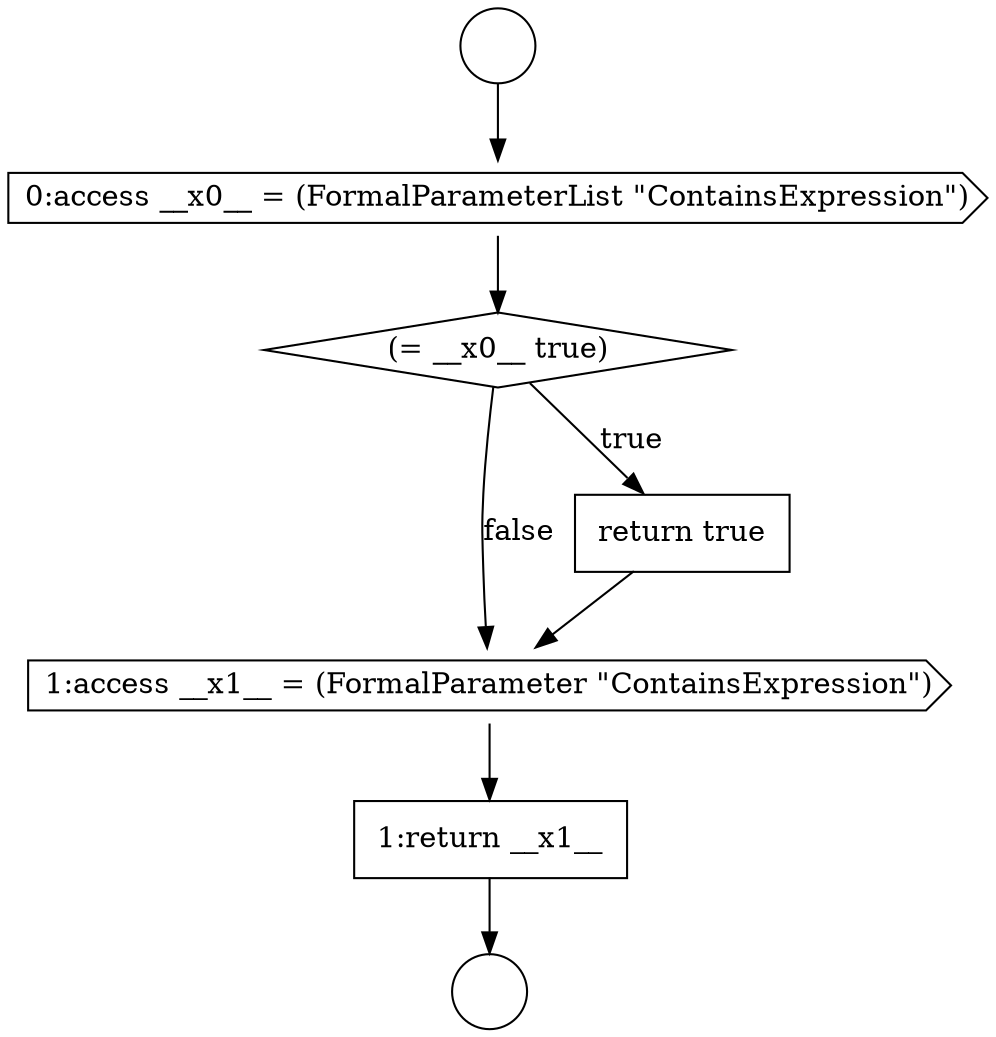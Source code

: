 digraph {
  node7716 [shape=cds, label=<<font color="black">0:access __x0__ = (FormalParameterList &quot;ContainsExpression&quot;)</font>> color="black" fillcolor="white" style=filled]
  node7717 [shape=diamond, label=<<font color="black">(= __x0__ true)</font>> color="black" fillcolor="white" style=filled]
  node7714 [shape=circle label=" " color="black" fillcolor="white" style=filled]
  node7719 [shape=cds, label=<<font color="black">1:access __x1__ = (FormalParameter &quot;ContainsExpression&quot;)</font>> color="black" fillcolor="white" style=filled]
  node7718 [shape=none, margin=0, label=<<font color="black">
    <table border="0" cellborder="1" cellspacing="0" cellpadding="10">
      <tr><td align="left">return true</td></tr>
    </table>
  </font>> color="black" fillcolor="white" style=filled]
  node7720 [shape=none, margin=0, label=<<font color="black">
    <table border="0" cellborder="1" cellspacing="0" cellpadding="10">
      <tr><td align="left">1:return __x1__</td></tr>
    </table>
  </font>> color="black" fillcolor="white" style=filled]
  node7715 [shape=circle label=" " color="black" fillcolor="white" style=filled]
  node7716 -> node7717 [ color="black"]
  node7718 -> node7719 [ color="black"]
  node7714 -> node7716 [ color="black"]
  node7717 -> node7718 [label=<<font color="black">true</font>> color="black"]
  node7717 -> node7719 [label=<<font color="black">false</font>> color="black"]
  node7719 -> node7720 [ color="black"]
  node7720 -> node7715 [ color="black"]
}
